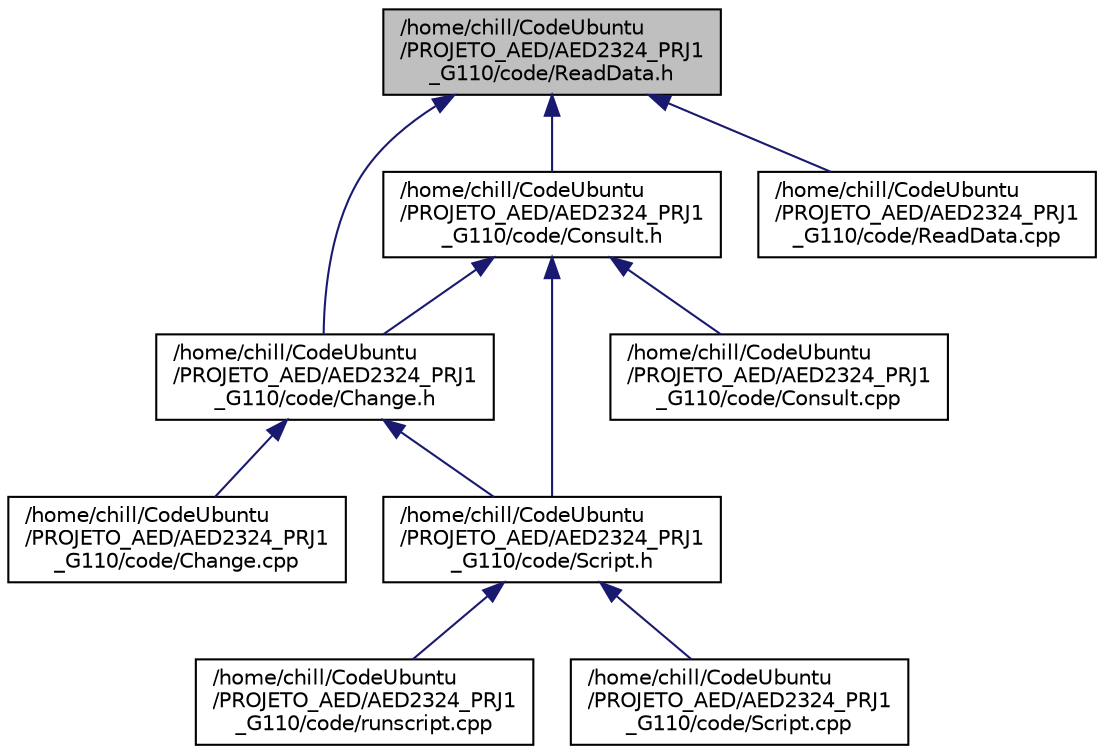 digraph "/home/chill/CodeUbuntu/PROJETO_AED/AED2324_PRJ1_G110/code/ReadData.h"
{
 // LATEX_PDF_SIZE
  edge [fontname="Helvetica",fontsize="10",labelfontname="Helvetica",labelfontsize="10"];
  node [fontname="Helvetica",fontsize="10",shape=record];
  Node1 [label="/home/chill/CodeUbuntu\l/PROJETO_AED/AED2324_PRJ1\l_G110/code/ReadData.h",height=0.2,width=0.4,color="black", fillcolor="grey75", style="filled", fontcolor="black",tooltip="Header file containing class definitions for ReadData and System, as well as related data structures."];
  Node1 -> Node2 [dir="back",color="midnightblue",fontsize="10",style="solid"];
  Node2 [label="/home/chill/CodeUbuntu\l/PROJETO_AED/AED2324_PRJ1\l_G110/code/Change.h",height=0.2,width=0.4,color="black", fillcolor="white", style="filled",URL="$Change_8h.html",tooltip="Header file for the Change class."];
  Node2 -> Node3 [dir="back",color="midnightblue",fontsize="10",style="solid"];
  Node3 [label="/home/chill/CodeUbuntu\l/PROJETO_AED/AED2324_PRJ1\l_G110/code/Change.cpp",height=0.2,width=0.4,color="black", fillcolor="white", style="filled",URL="$Change_8cpp.html",tooltip="Implementation of the Change class that handles student class and UC changes."];
  Node2 -> Node4 [dir="back",color="midnightblue",fontsize="10",style="solid"];
  Node4 [label="/home/chill/CodeUbuntu\l/PROJETO_AED/AED2324_PRJ1\l_G110/code/Script.h",height=0.2,width=0.4,color="black", fillcolor="white", style="filled",URL="$Script_8h.html",tooltip="Defines the Script class for interacting with the \"LEIC Schedules\" system."];
  Node4 -> Node5 [dir="back",color="midnightblue",fontsize="10",style="solid"];
  Node5 [label="/home/chill/CodeUbuntu\l/PROJETO_AED/AED2324_PRJ1\l_G110/code/runscript.cpp",height=0.2,width=0.4,color="black", fillcolor="white", style="filled",URL="$runscript_8cpp.html",tooltip="A simple C++ program that initializes a Script instance and runs it."];
  Node4 -> Node6 [dir="back",color="midnightblue",fontsize="10",style="solid"];
  Node6 [label="/home/chill/CodeUbuntu\l/PROJETO_AED/AED2324_PRJ1\l_G110/code/Script.cpp",height=0.2,width=0.4,color="black", fillcolor="white", style="filled",URL="$Script_8cpp.html",tooltip="Implementation of the Script class methods."];
  Node1 -> Node7 [dir="back",color="midnightblue",fontsize="10",style="solid"];
  Node7 [label="/home/chill/CodeUbuntu\l/PROJETO_AED/AED2324_PRJ1\l_G110/code/Consult.h",height=0.2,width=0.4,color="black", fillcolor="white", style="filled",URL="$Consult_8h.html",tooltip="Header file containing class definitions for Consult."];
  Node7 -> Node2 [dir="back",color="midnightblue",fontsize="10",style="solid"];
  Node7 -> Node8 [dir="back",color="midnightblue",fontsize="10",style="solid"];
  Node8 [label="/home/chill/CodeUbuntu\l/PROJETO_AED/AED2324_PRJ1\l_G110/code/Consult.cpp",height=0.2,width=0.4,color="black", fillcolor="white", style="filled",URL="$Consult_8cpp.html",tooltip="Implementation of the classes and functions defined in Consult.h."];
  Node7 -> Node4 [dir="back",color="midnightblue",fontsize="10",style="solid"];
  Node1 -> Node9 [dir="back",color="midnightblue",fontsize="10",style="solid"];
  Node9 [label="/home/chill/CodeUbuntu\l/PROJETO_AED/AED2324_PRJ1\l_G110/code/ReadData.cpp",height=0.2,width=0.4,color="black", fillcolor="white", style="filled",URL="$ReadData_8cpp.html",tooltip="Implementation of the classes and functions defined in ReadData.h."];
}
